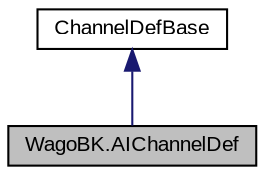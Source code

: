 digraph "WagoBK.AIChannelDef"
{
  edge [fontname="Arial",fontsize="10",labelfontname="Arial",labelfontsize="10"];
  node [fontname="Arial",fontsize="10",shape=record];
  Node1 [label="WagoBK.AIChannelDef",height=0.2,width=0.4,color="black", fillcolor="grey75", style="filled" fontcolor="black"];
  Node2 -> Node1 [dir="back",color="midnightblue",fontsize="10",style="solid",fontname="Arial"];
  Node2 [label="ChannelDefBase",height=0.2,width=0.4,color="black", fillcolor="white", style="filled",URL="$class_wago_b_k_1_1_channel_def_base.html"];
}
